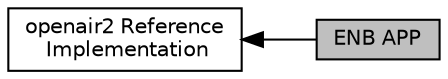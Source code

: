 digraph "ENB APP"
{
  edge [fontname="Helvetica",fontsize="10",labelfontname="Helvetica",labelfontsize="10"];
  node [fontname="Helvetica",fontsize="10",shape=box];
  rankdir=LR;
  Node1 [label="ENB APP",height=0.2,width=0.4,color="black", fillcolor="grey75", style="filled", fontcolor="black",tooltip=" "];
  Node2 [label="openair2 Reference\l Implementation",height=0.2,width=0.4,color="black", fillcolor="white", style="filled",URL="$group____oai2.html",tooltip=" "];
  Node2->Node1 [shape=plaintext, dir="back", style="solid"];
}
